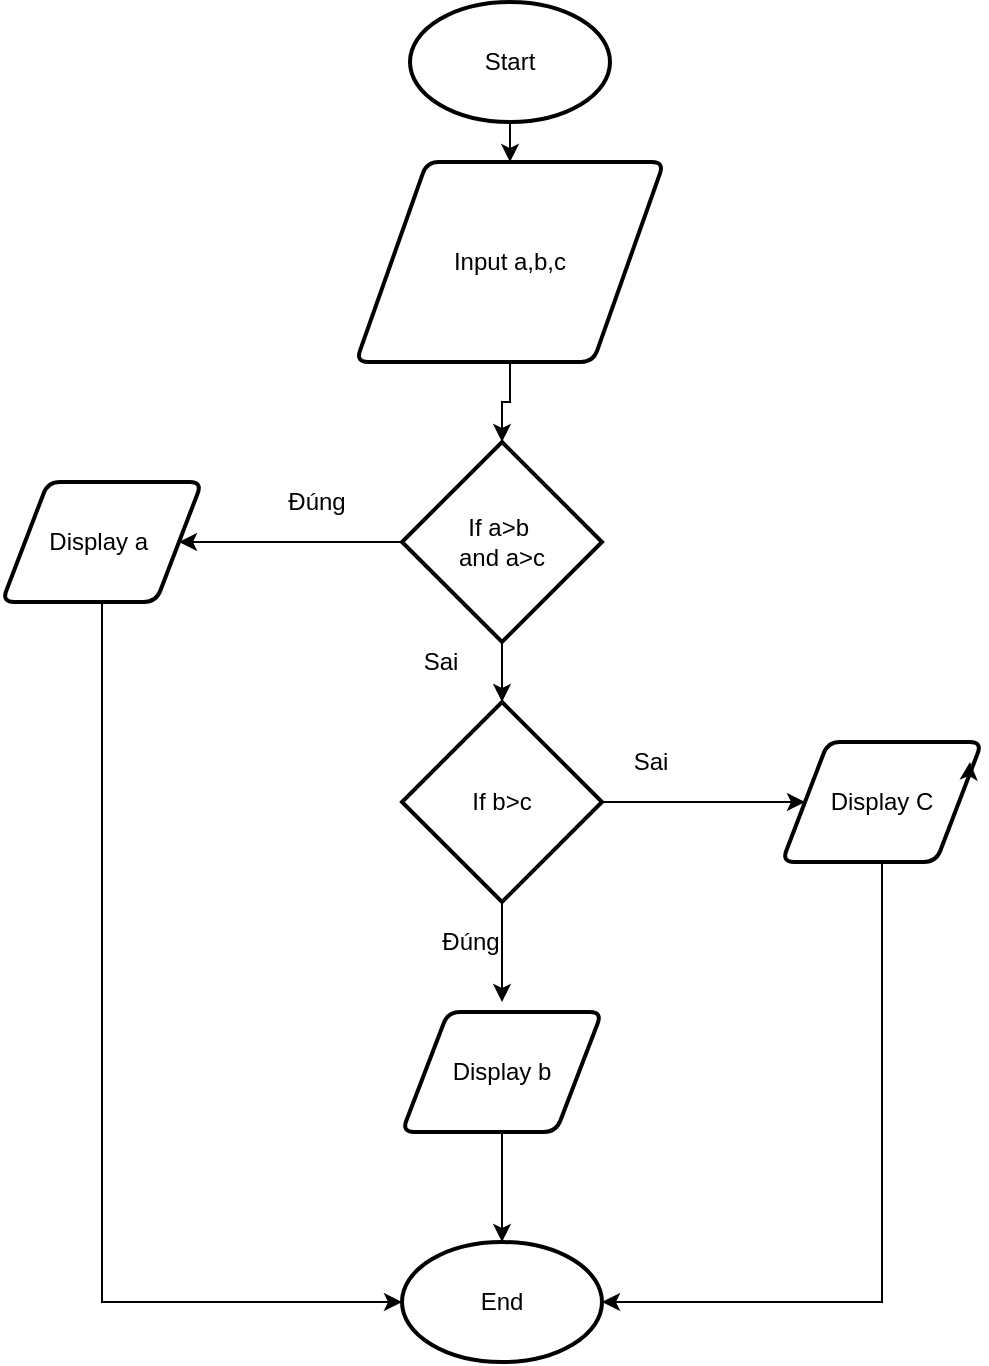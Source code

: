 <mxfile version="13.9.9" type="device"><diagram id="C5RBs43oDa-KdzZeNtuy" name="Page-1"><mxGraphModel dx="1024" dy="632" grid="1" gridSize="10" guides="1" tooltips="1" connect="1" arrows="1" fold="1" page="1" pageScale="1" pageWidth="827" pageHeight="1169" math="0" shadow="0"><root><mxCell id="WIyWlLk6GJQsqaUBKTNV-0"/><mxCell id="WIyWlLk6GJQsqaUBKTNV-1" parent="WIyWlLk6GJQsqaUBKTNV-0"/><mxCell id="mMzKgsPT0yxWRX0sGG38-21" style="edgeStyle=orthogonalEdgeStyle;rounded=0;orthogonalLoop=1;jettySize=auto;html=1;entryX=0.5;entryY=0;entryDx=0;entryDy=0;" edge="1" parent="WIyWlLk6GJQsqaUBKTNV-1" source="mMzKgsPT0yxWRX0sGG38-1" target="mMzKgsPT0yxWRX0sGG38-2"><mxGeometry relative="1" as="geometry"/></mxCell><mxCell id="mMzKgsPT0yxWRX0sGG38-1" value="Start&lt;br&gt;" style="strokeWidth=2;html=1;shape=mxgraph.flowchart.start_1;whiteSpace=wrap;" vertex="1" parent="WIyWlLk6GJQsqaUBKTNV-1"><mxGeometry x="364" y="50" width="100" height="60" as="geometry"/></mxCell><mxCell id="mMzKgsPT0yxWRX0sGG38-22" style="edgeStyle=orthogonalEdgeStyle;rounded=0;orthogonalLoop=1;jettySize=auto;html=1;" edge="1" parent="WIyWlLk6GJQsqaUBKTNV-1" source="mMzKgsPT0yxWRX0sGG38-2" target="mMzKgsPT0yxWRX0sGG38-3"><mxGeometry relative="1" as="geometry"/></mxCell><mxCell id="mMzKgsPT0yxWRX0sGG38-2" value="Input a,b,c" style="shape=parallelogram;html=1;strokeWidth=2;perimeter=parallelogramPerimeter;whiteSpace=wrap;rounded=1;arcSize=12;size=0.23;" vertex="1" parent="WIyWlLk6GJQsqaUBKTNV-1"><mxGeometry x="337" y="130" width="154" height="100" as="geometry"/></mxCell><mxCell id="mMzKgsPT0yxWRX0sGG38-9" style="edgeStyle=orthogonalEdgeStyle;rounded=0;orthogonalLoop=1;jettySize=auto;html=1;" edge="1" parent="WIyWlLk6GJQsqaUBKTNV-1" source="mMzKgsPT0yxWRX0sGG38-3" target="mMzKgsPT0yxWRX0sGG38-7"><mxGeometry relative="1" as="geometry"/></mxCell><mxCell id="mMzKgsPT0yxWRX0sGG38-11" style="edgeStyle=orthogonalEdgeStyle;rounded=0;orthogonalLoop=1;jettySize=auto;html=1;entryX=0.5;entryY=0;entryDx=0;entryDy=0;entryPerimeter=0;" edge="1" parent="WIyWlLk6GJQsqaUBKTNV-1" source="mMzKgsPT0yxWRX0sGG38-3" target="mMzKgsPT0yxWRX0sGG38-4"><mxGeometry relative="1" as="geometry"/></mxCell><mxCell id="mMzKgsPT0yxWRX0sGG38-3" value="If a&amp;gt;b&amp;nbsp;&lt;br&gt;and a&amp;gt;c" style="strokeWidth=2;html=1;shape=mxgraph.flowchart.decision;whiteSpace=wrap;" vertex="1" parent="WIyWlLk6GJQsqaUBKTNV-1"><mxGeometry x="360" y="270" width="100" height="100" as="geometry"/></mxCell><mxCell id="mMzKgsPT0yxWRX0sGG38-12" style="edgeStyle=orthogonalEdgeStyle;rounded=0;orthogonalLoop=1;jettySize=auto;html=1;" edge="1" parent="WIyWlLk6GJQsqaUBKTNV-1" source="mMzKgsPT0yxWRX0sGG38-4"><mxGeometry relative="1" as="geometry"><mxPoint x="410" y="550" as="targetPoint"/></mxGeometry></mxCell><mxCell id="mMzKgsPT0yxWRX0sGG38-14" style="edgeStyle=orthogonalEdgeStyle;rounded=0;orthogonalLoop=1;jettySize=auto;html=1;entryX=0;entryY=0.5;entryDx=0;entryDy=0;" edge="1" parent="WIyWlLk6GJQsqaUBKTNV-1" source="mMzKgsPT0yxWRX0sGG38-4" target="mMzKgsPT0yxWRX0sGG38-6"><mxGeometry relative="1" as="geometry"/></mxCell><mxCell id="mMzKgsPT0yxWRX0sGG38-4" value="If b&amp;gt;c" style="strokeWidth=2;html=1;shape=mxgraph.flowchart.decision;whiteSpace=wrap;" vertex="1" parent="WIyWlLk6GJQsqaUBKTNV-1"><mxGeometry x="360" y="400" width="100" height="100" as="geometry"/></mxCell><mxCell id="mMzKgsPT0yxWRX0sGG38-13" style="edgeStyle=orthogonalEdgeStyle;rounded=0;orthogonalLoop=1;jettySize=auto;html=1;entryX=0.5;entryY=0;entryDx=0;entryDy=0;entryPerimeter=0;" edge="1" parent="WIyWlLk6GJQsqaUBKTNV-1" source="mMzKgsPT0yxWRX0sGG38-5" target="mMzKgsPT0yxWRX0sGG38-8"><mxGeometry relative="1" as="geometry"/></mxCell><mxCell id="mMzKgsPT0yxWRX0sGG38-5" value="Display b" style="shape=parallelogram;html=1;strokeWidth=2;perimeter=parallelogramPerimeter;whiteSpace=wrap;rounded=1;arcSize=12;size=0.23;" vertex="1" parent="WIyWlLk6GJQsqaUBKTNV-1"><mxGeometry x="360" y="555" width="100" height="60" as="geometry"/></mxCell><mxCell id="mMzKgsPT0yxWRX0sGG38-15" style="edgeStyle=orthogonalEdgeStyle;rounded=0;orthogonalLoop=1;jettySize=auto;html=1;entryX=1;entryY=0.5;entryDx=0;entryDy=0;entryPerimeter=0;" edge="1" parent="WIyWlLk6GJQsqaUBKTNV-1" source="mMzKgsPT0yxWRX0sGG38-6" target="mMzKgsPT0yxWRX0sGG38-8"><mxGeometry relative="1" as="geometry"><Array as="points"><mxPoint x="600" y="700"/></Array></mxGeometry></mxCell><mxCell id="mMzKgsPT0yxWRX0sGG38-6" value="Display C" style="shape=parallelogram;html=1;strokeWidth=2;perimeter=parallelogramPerimeter;whiteSpace=wrap;rounded=1;arcSize=12;size=0.23;" vertex="1" parent="WIyWlLk6GJQsqaUBKTNV-1"><mxGeometry x="550" y="420" width="100" height="60" as="geometry"/></mxCell><mxCell id="mMzKgsPT0yxWRX0sGG38-10" style="edgeStyle=orthogonalEdgeStyle;rounded=0;orthogonalLoop=1;jettySize=auto;html=1;entryX=0;entryY=0.5;entryDx=0;entryDy=0;entryPerimeter=0;" edge="1" parent="WIyWlLk6GJQsqaUBKTNV-1" source="mMzKgsPT0yxWRX0sGG38-7" target="mMzKgsPT0yxWRX0sGG38-8"><mxGeometry relative="1" as="geometry"><Array as="points"><mxPoint x="210" y="700"/></Array></mxGeometry></mxCell><mxCell id="mMzKgsPT0yxWRX0sGG38-7" value="Display a&amp;nbsp;" style="shape=parallelogram;html=1;strokeWidth=2;perimeter=parallelogramPerimeter;whiteSpace=wrap;rounded=1;arcSize=12;size=0.23;" vertex="1" parent="WIyWlLk6GJQsqaUBKTNV-1"><mxGeometry x="160" y="290" width="100" height="60" as="geometry"/></mxCell><mxCell id="mMzKgsPT0yxWRX0sGG38-8" value="End" style="strokeWidth=2;html=1;shape=mxgraph.flowchart.start_1;whiteSpace=wrap;" vertex="1" parent="WIyWlLk6GJQsqaUBKTNV-1"><mxGeometry x="360" y="670" width="100" height="60" as="geometry"/></mxCell><mxCell id="mMzKgsPT0yxWRX0sGG38-16" value="Đúng" style="text;html=1;resizable=0;autosize=1;align=center;verticalAlign=middle;points=[];fillColor=none;strokeColor=none;rounded=0;" vertex="1" parent="WIyWlLk6GJQsqaUBKTNV-1"><mxGeometry x="374" y="510" width="40" height="20" as="geometry"/></mxCell><mxCell id="mMzKgsPT0yxWRX0sGG38-17" value="Sai&lt;br&gt;" style="text;html=1;resizable=0;autosize=1;align=center;verticalAlign=middle;points=[];fillColor=none;strokeColor=none;rounded=0;" vertex="1" parent="WIyWlLk6GJQsqaUBKTNV-1"><mxGeometry x="469" y="420" width="30" height="20" as="geometry"/></mxCell><mxCell id="mMzKgsPT0yxWRX0sGG38-18" style="edgeStyle=orthogonalEdgeStyle;rounded=0;orthogonalLoop=1;jettySize=auto;html=1;exitX=1;exitY=0.25;exitDx=0;exitDy=0;entryX=0.94;entryY=0.167;entryDx=0;entryDy=0;entryPerimeter=0;" edge="1" parent="WIyWlLk6GJQsqaUBKTNV-1" source="mMzKgsPT0yxWRX0sGG38-6" target="mMzKgsPT0yxWRX0sGG38-6"><mxGeometry relative="1" as="geometry"/></mxCell><mxCell id="mMzKgsPT0yxWRX0sGG38-19" value="Đúng" style="text;html=1;resizable=0;autosize=1;align=center;verticalAlign=middle;points=[];fillColor=none;strokeColor=none;rounded=0;" vertex="1" parent="WIyWlLk6GJQsqaUBKTNV-1"><mxGeometry x="297" y="290" width="40" height="20" as="geometry"/></mxCell><mxCell id="mMzKgsPT0yxWRX0sGG38-20" value="Sai" style="text;html=1;resizable=0;autosize=1;align=center;verticalAlign=middle;points=[];fillColor=none;strokeColor=none;rounded=0;" vertex="1" parent="WIyWlLk6GJQsqaUBKTNV-1"><mxGeometry x="364" y="370" width="30" height="20" as="geometry"/></mxCell></root></mxGraphModel></diagram></mxfile>
